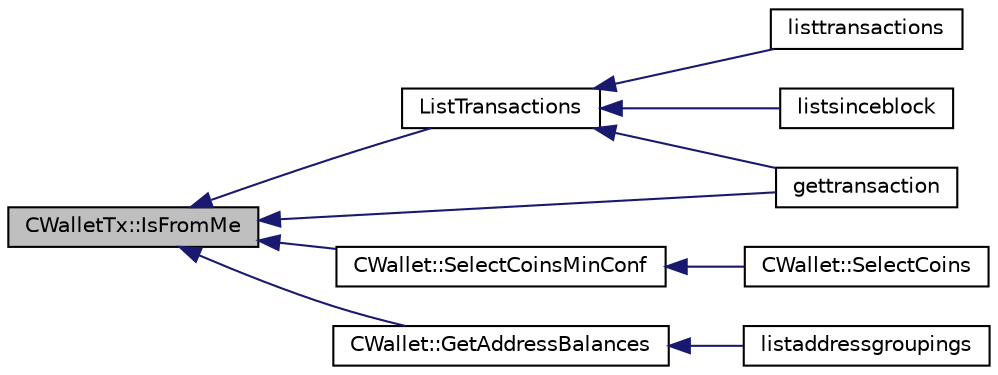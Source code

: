 digraph "CWalletTx::IsFromMe"
{
  edge [fontname="Helvetica",fontsize="10",labelfontname="Helvetica",labelfontsize="10"];
  node [fontname="Helvetica",fontsize="10",shape=record];
  rankdir="LR";
  Node579 [label="CWalletTx::IsFromMe",height=0.2,width=0.4,color="black", fillcolor="grey75", style="filled", fontcolor="black"];
  Node579 -> Node580 [dir="back",color="midnightblue",fontsize="10",style="solid",fontname="Helvetica"];
  Node580 [label="ListTransactions",height=0.2,width=0.4,color="black", fillcolor="white", style="filled",URL="$df/d1d/rpcwallet_8cpp.html#a460d931e7f098979bea783409c971d53"];
  Node580 -> Node581 [dir="back",color="midnightblue",fontsize="10",style="solid",fontname="Helvetica"];
  Node581 [label="listtransactions",height=0.2,width=0.4,color="black", fillcolor="white", style="filled",URL="$df/d1d/rpcwallet_8cpp.html#a3247ccfc52f810122e28895d423e13fd"];
  Node580 -> Node582 [dir="back",color="midnightblue",fontsize="10",style="solid",fontname="Helvetica"];
  Node582 [label="listsinceblock",height=0.2,width=0.4,color="black", fillcolor="white", style="filled",URL="$df/d1d/rpcwallet_8cpp.html#a53cf4975a89f414ef3bd180f6b4773cd"];
  Node580 -> Node583 [dir="back",color="midnightblue",fontsize="10",style="solid",fontname="Helvetica"];
  Node583 [label="gettransaction",height=0.2,width=0.4,color="black", fillcolor="white", style="filled",URL="$df/d1d/rpcwallet_8cpp.html#a845c15a1402787fcf2cc021111ea89f5"];
  Node579 -> Node583 [dir="back",color="midnightblue",fontsize="10",style="solid",fontname="Helvetica"];
  Node579 -> Node584 [dir="back",color="midnightblue",fontsize="10",style="solid",fontname="Helvetica"];
  Node584 [label="CWallet::SelectCoinsMinConf",height=0.2,width=0.4,color="black", fillcolor="white", style="filled",URL="$d2/de5/class_c_wallet.html#a2c3d3a459f0482b7e7de693e743712eb"];
  Node584 -> Node585 [dir="back",color="midnightblue",fontsize="10",style="solid",fontname="Helvetica"];
  Node585 [label="CWallet::SelectCoins",height=0.2,width=0.4,color="black", fillcolor="white", style="filled",URL="$d2/de5/class_c_wallet.html#ab768cfe20bf11e14415ef2b1452bf4c4"];
  Node579 -> Node586 [dir="back",color="midnightblue",fontsize="10",style="solid",fontname="Helvetica"];
  Node586 [label="CWallet::GetAddressBalances",height=0.2,width=0.4,color="black", fillcolor="white", style="filled",URL="$d2/de5/class_c_wallet.html#aadffdf5d0e2f2413cdcc2a39fc2e310d"];
  Node586 -> Node587 [dir="back",color="midnightblue",fontsize="10",style="solid",fontname="Helvetica"];
  Node587 [label="listaddressgroupings",height=0.2,width=0.4,color="black", fillcolor="white", style="filled",URL="$df/d1d/rpcwallet_8cpp.html#a6be618acd7a7b1fb454dacbf24294317"];
}
